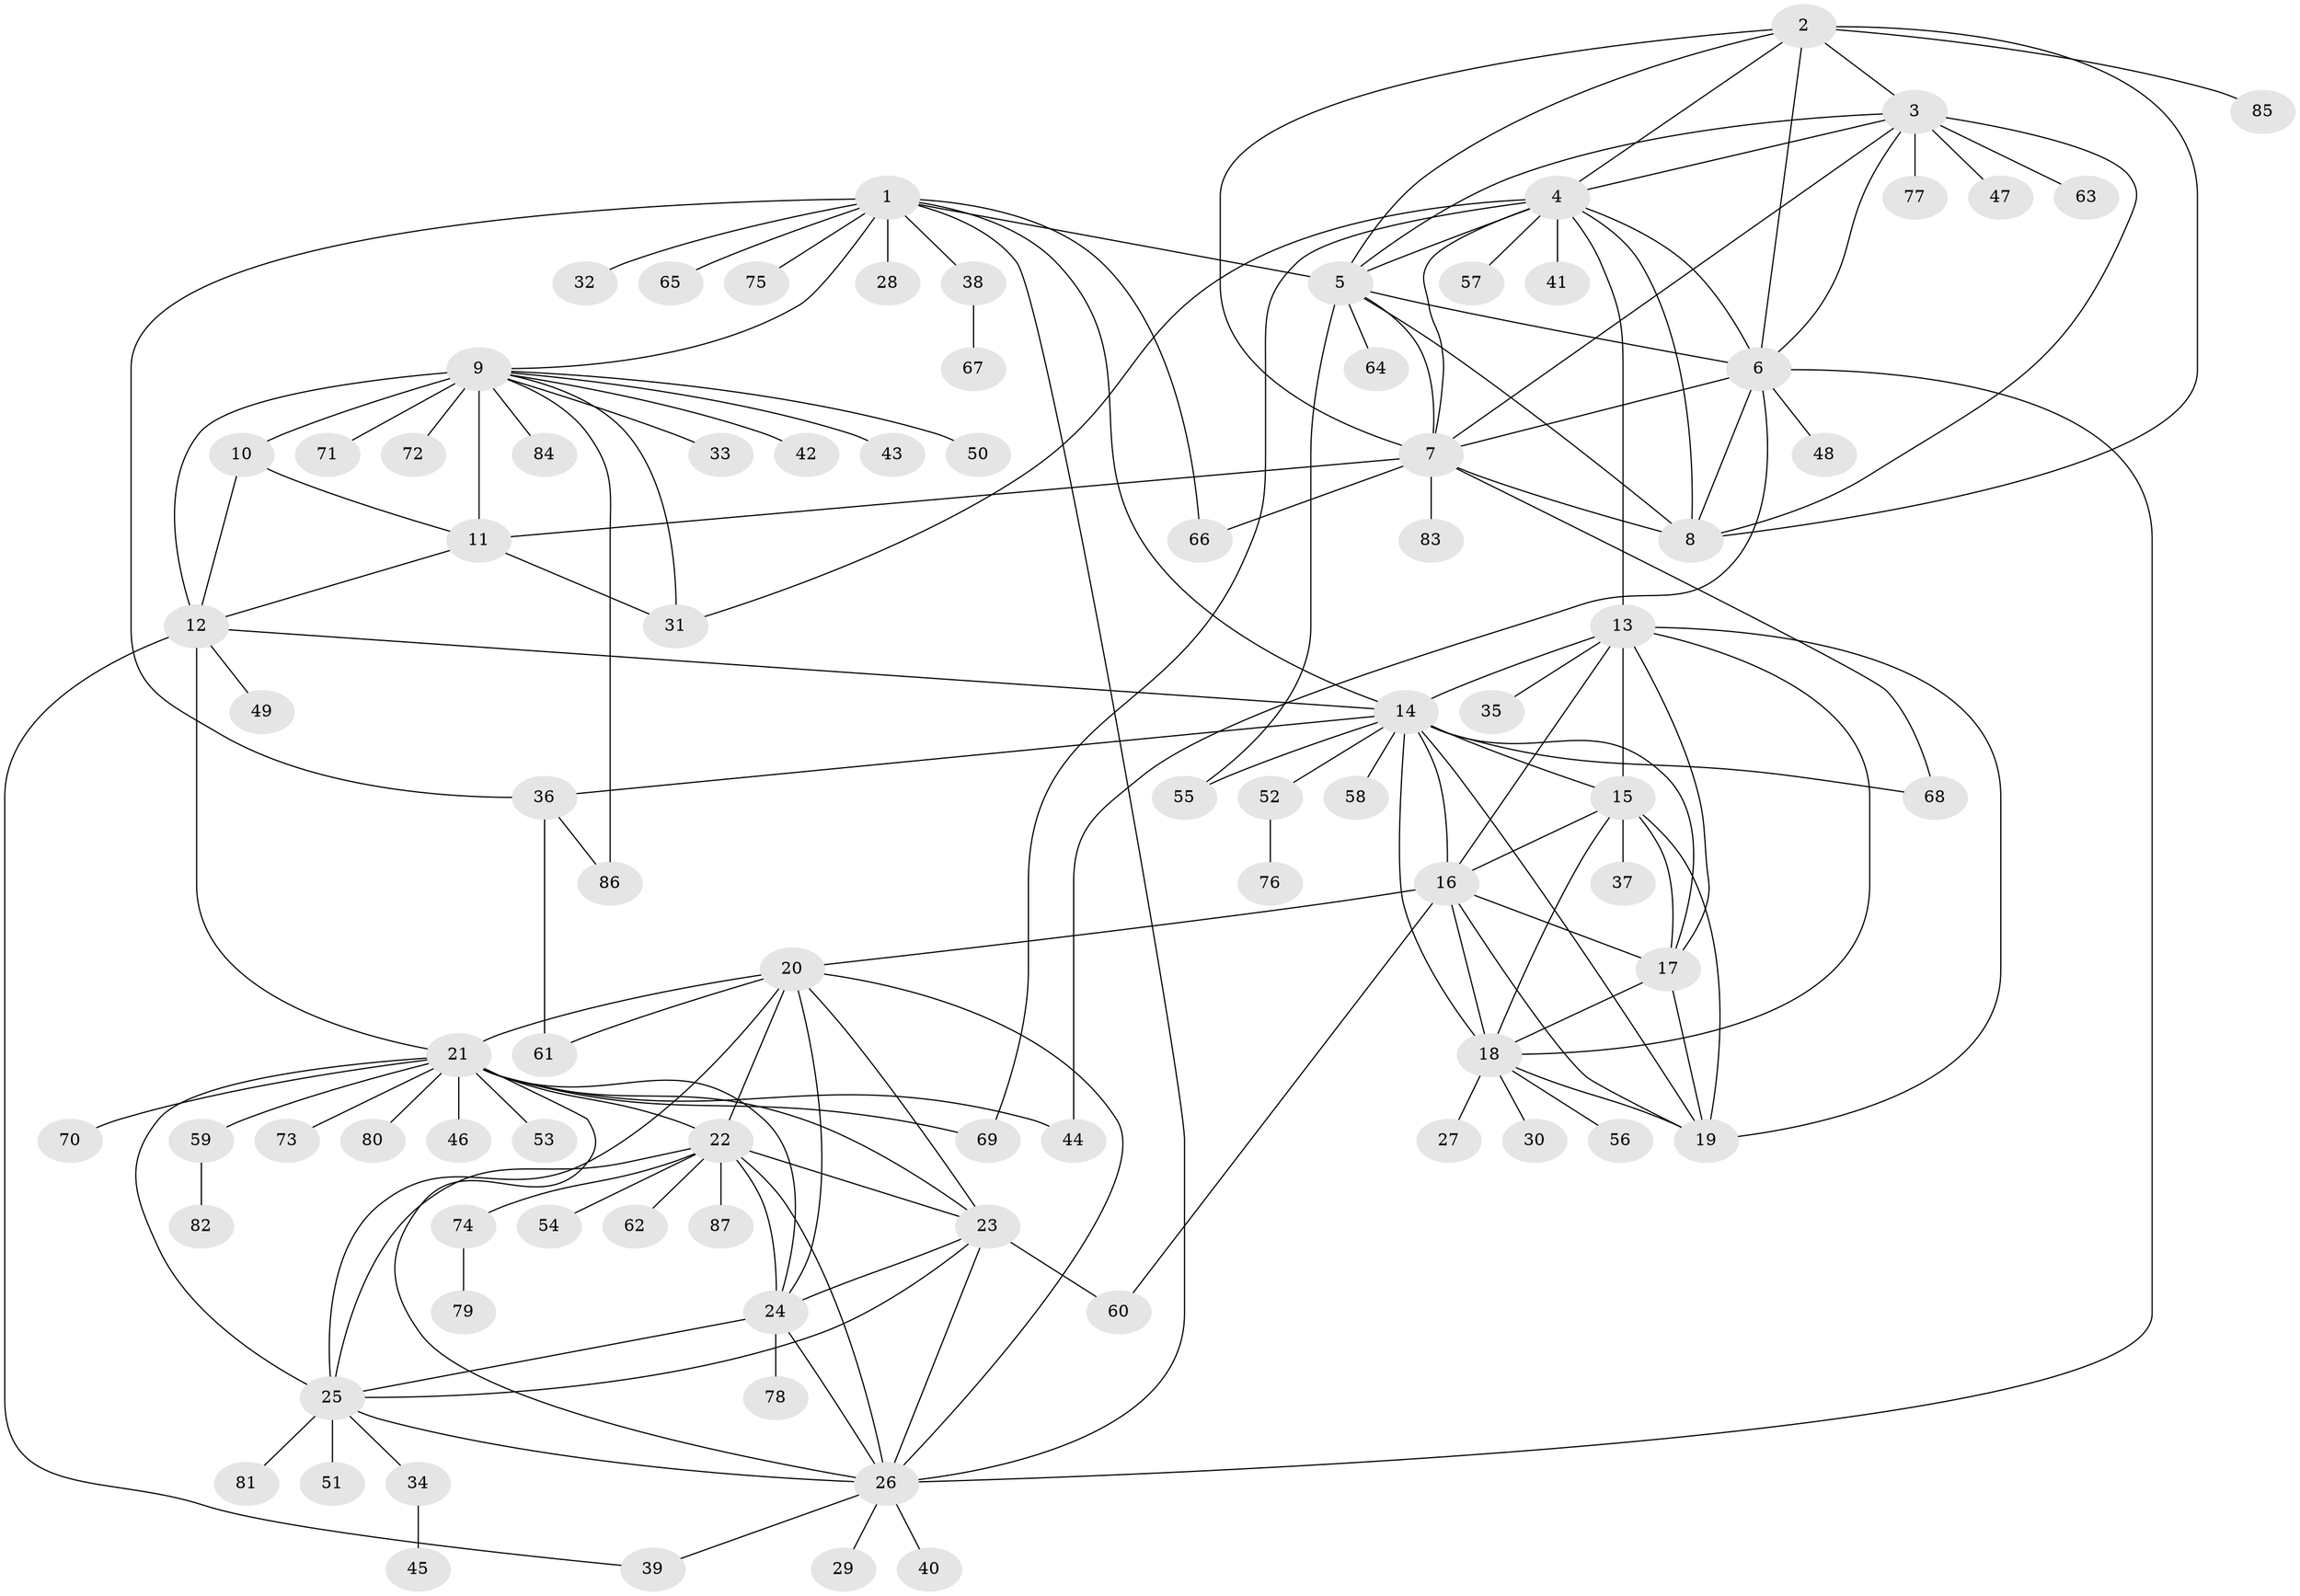 // original degree distribution, {9: 0.05555555555555555, 7: 0.04861111111111111, 10: 0.041666666666666664, 8: 0.034722222222222224, 12: 0.020833333333333332, 11: 0.020833333333333332, 13: 0.006944444444444444, 14: 0.006944444444444444, 16: 0.006944444444444444, 2: 0.1527777777777778, 1: 0.5833333333333334, 3: 0.013888888888888888, 5: 0.006944444444444444}
// Generated by graph-tools (version 1.1) at 2025/52/03/04/25 22:52:33]
// undirected, 87 vertices, 152 edges
graph export_dot {
  node [color=gray90,style=filled];
  1;
  2;
  3;
  4;
  5;
  6;
  7;
  8;
  9;
  10;
  11;
  12;
  13;
  14;
  15;
  16;
  17;
  18;
  19;
  20;
  21;
  22;
  23;
  24;
  25;
  26;
  27;
  28;
  29;
  30;
  31;
  32;
  33;
  34;
  35;
  36;
  37;
  38;
  39;
  40;
  41;
  42;
  43;
  44;
  45;
  46;
  47;
  48;
  49;
  50;
  51;
  52;
  53;
  54;
  55;
  56;
  57;
  58;
  59;
  60;
  61;
  62;
  63;
  64;
  65;
  66;
  67;
  68;
  69;
  70;
  71;
  72;
  73;
  74;
  75;
  76;
  77;
  78;
  79;
  80;
  81;
  82;
  83;
  84;
  85;
  86;
  87;
  1 -- 5 [weight=1.0];
  1 -- 9 [weight=1.0];
  1 -- 14 [weight=1.0];
  1 -- 26 [weight=1.0];
  1 -- 28 [weight=3.0];
  1 -- 32 [weight=3.0];
  1 -- 36 [weight=1.0];
  1 -- 38 [weight=1.0];
  1 -- 65 [weight=1.0];
  1 -- 66 [weight=1.0];
  1 -- 75 [weight=1.0];
  2 -- 3 [weight=1.0];
  2 -- 4 [weight=1.0];
  2 -- 5 [weight=1.0];
  2 -- 6 [weight=1.0];
  2 -- 7 [weight=1.0];
  2 -- 8 [weight=1.0];
  2 -- 85 [weight=1.0];
  3 -- 4 [weight=1.0];
  3 -- 5 [weight=1.0];
  3 -- 6 [weight=1.0];
  3 -- 7 [weight=1.0];
  3 -- 8 [weight=1.0];
  3 -- 47 [weight=1.0];
  3 -- 63 [weight=3.0];
  3 -- 77 [weight=1.0];
  4 -- 5 [weight=1.0];
  4 -- 6 [weight=1.0];
  4 -- 7 [weight=1.0];
  4 -- 8 [weight=1.0];
  4 -- 13 [weight=1.0];
  4 -- 31 [weight=1.0];
  4 -- 41 [weight=1.0];
  4 -- 57 [weight=1.0];
  4 -- 69 [weight=1.0];
  5 -- 6 [weight=1.0];
  5 -- 7 [weight=1.0];
  5 -- 8 [weight=1.0];
  5 -- 55 [weight=1.0];
  5 -- 64 [weight=1.0];
  6 -- 7 [weight=1.0];
  6 -- 8 [weight=1.0];
  6 -- 26 [weight=1.0];
  6 -- 44 [weight=1.0];
  6 -- 48 [weight=1.0];
  7 -- 8 [weight=1.0];
  7 -- 11 [weight=1.0];
  7 -- 66 [weight=1.0];
  7 -- 68 [weight=1.0];
  7 -- 83 [weight=1.0];
  9 -- 10 [weight=4.0];
  9 -- 11 [weight=4.0];
  9 -- 12 [weight=4.0];
  9 -- 31 [weight=1.0];
  9 -- 33 [weight=4.0];
  9 -- 42 [weight=1.0];
  9 -- 43 [weight=1.0];
  9 -- 50 [weight=3.0];
  9 -- 71 [weight=1.0];
  9 -- 72 [weight=1.0];
  9 -- 84 [weight=1.0];
  9 -- 86 [weight=1.0];
  10 -- 11 [weight=1.0];
  10 -- 12 [weight=1.0];
  11 -- 12 [weight=1.0];
  11 -- 31 [weight=1.0];
  12 -- 14 [weight=1.0];
  12 -- 21 [weight=1.0];
  12 -- 39 [weight=1.0];
  12 -- 49 [weight=1.0];
  13 -- 14 [weight=1.0];
  13 -- 15 [weight=1.0];
  13 -- 16 [weight=1.0];
  13 -- 17 [weight=1.0];
  13 -- 18 [weight=1.0];
  13 -- 19 [weight=1.0];
  13 -- 35 [weight=1.0];
  14 -- 15 [weight=1.0];
  14 -- 16 [weight=1.0];
  14 -- 17 [weight=1.0];
  14 -- 18 [weight=1.0];
  14 -- 19 [weight=1.0];
  14 -- 36 [weight=1.0];
  14 -- 52 [weight=1.0];
  14 -- 55 [weight=1.0];
  14 -- 58 [weight=1.0];
  14 -- 68 [weight=1.0];
  15 -- 16 [weight=1.0];
  15 -- 17 [weight=1.0];
  15 -- 18 [weight=1.0];
  15 -- 19 [weight=1.0];
  15 -- 37 [weight=2.0];
  16 -- 17 [weight=2.0];
  16 -- 18 [weight=1.0];
  16 -- 19 [weight=1.0];
  16 -- 20 [weight=1.0];
  16 -- 60 [weight=1.0];
  17 -- 18 [weight=1.0];
  17 -- 19 [weight=1.0];
  18 -- 19 [weight=1.0];
  18 -- 27 [weight=1.0];
  18 -- 30 [weight=1.0];
  18 -- 56 [weight=1.0];
  20 -- 21 [weight=1.0];
  20 -- 22 [weight=1.0];
  20 -- 23 [weight=1.0];
  20 -- 24 [weight=1.0];
  20 -- 25 [weight=1.0];
  20 -- 26 [weight=1.0];
  20 -- 61 [weight=1.0];
  21 -- 22 [weight=1.0];
  21 -- 23 [weight=1.0];
  21 -- 24 [weight=1.0];
  21 -- 25 [weight=1.0];
  21 -- 26 [weight=1.0];
  21 -- 44 [weight=1.0];
  21 -- 46 [weight=1.0];
  21 -- 53 [weight=1.0];
  21 -- 59 [weight=1.0];
  21 -- 69 [weight=1.0];
  21 -- 70 [weight=1.0];
  21 -- 73 [weight=1.0];
  21 -- 80 [weight=1.0];
  22 -- 23 [weight=1.0];
  22 -- 24 [weight=1.0];
  22 -- 25 [weight=1.0];
  22 -- 26 [weight=1.0];
  22 -- 54 [weight=1.0];
  22 -- 62 [weight=1.0];
  22 -- 74 [weight=1.0];
  22 -- 87 [weight=1.0];
  23 -- 24 [weight=1.0];
  23 -- 25 [weight=1.0];
  23 -- 26 [weight=1.0];
  23 -- 60 [weight=1.0];
  24 -- 25 [weight=1.0];
  24 -- 26 [weight=1.0];
  24 -- 78 [weight=1.0];
  25 -- 26 [weight=1.0];
  25 -- 34 [weight=1.0];
  25 -- 51 [weight=1.0];
  25 -- 81 [weight=1.0];
  26 -- 29 [weight=1.0];
  26 -- 39 [weight=1.0];
  26 -- 40 [weight=1.0];
  34 -- 45 [weight=1.0];
  36 -- 61 [weight=1.0];
  36 -- 86 [weight=1.0];
  38 -- 67 [weight=1.0];
  52 -- 76 [weight=1.0];
  59 -- 82 [weight=1.0];
  74 -- 79 [weight=1.0];
}
